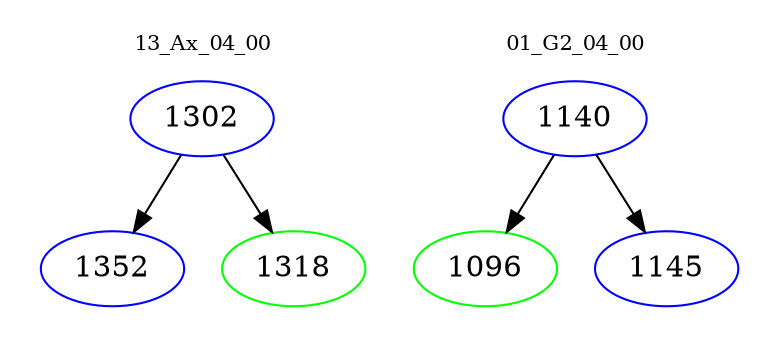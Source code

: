 digraph{
subgraph cluster_0 {
color = white
label = "13_Ax_04_00";
fontsize=10;
T0_1302 [label="1302", color="blue"]
T0_1302 -> T0_1352 [color="black"]
T0_1352 [label="1352", color="blue"]
T0_1302 -> T0_1318 [color="black"]
T0_1318 [label="1318", color="green"]
}
subgraph cluster_1 {
color = white
label = "01_G2_04_00";
fontsize=10;
T1_1140 [label="1140", color="blue"]
T1_1140 -> T1_1096 [color="black"]
T1_1096 [label="1096", color="green"]
T1_1140 -> T1_1145 [color="black"]
T1_1145 [label="1145", color="blue"]
}
}
